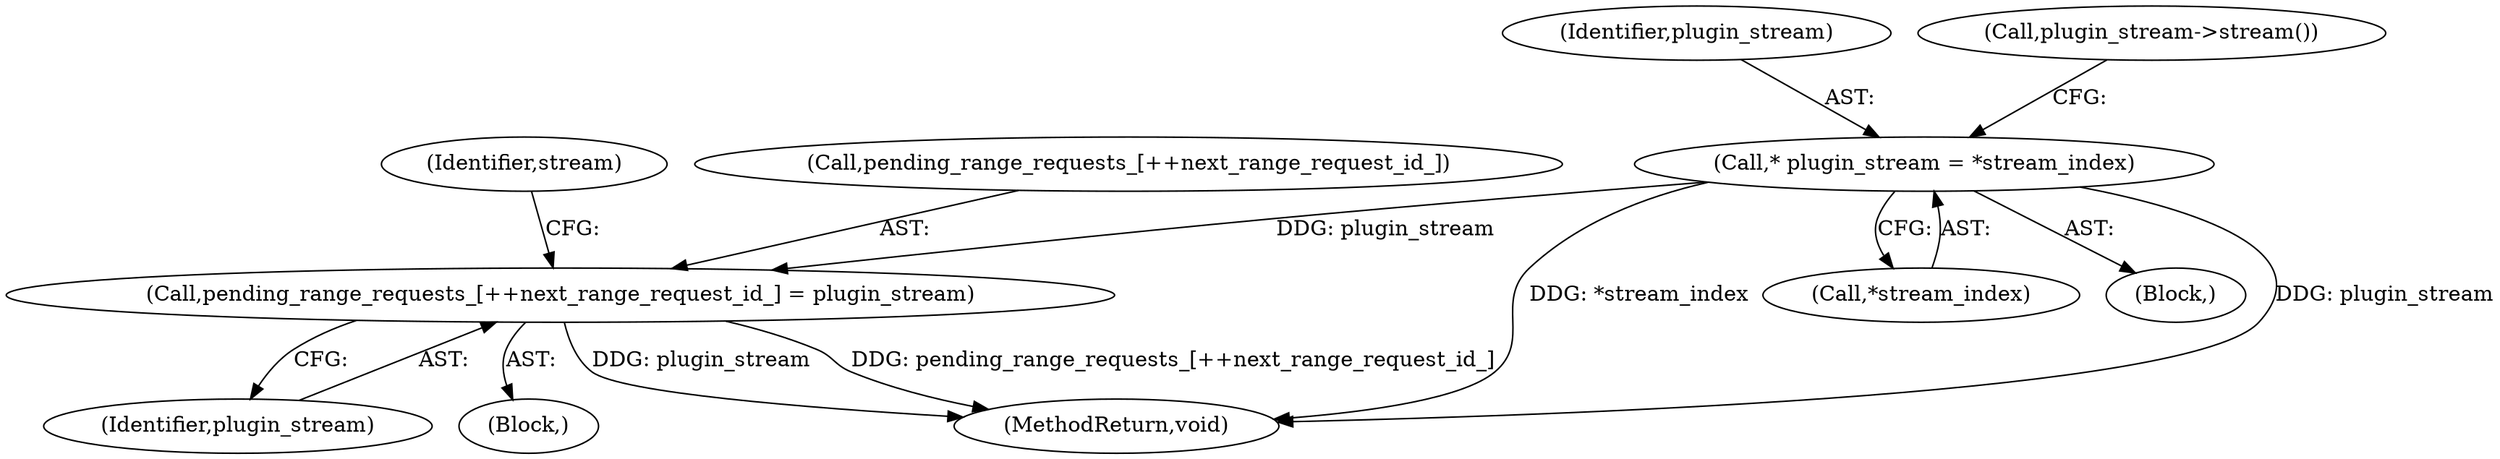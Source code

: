 digraph "0_Chrome_ea3d1d84be3d6f97bf50e76511c9e26af6895533_31@pointer" {
"1000167" [label="(Call,* plugin_stream = *stream_index)"];
"1000178" [label="(Call,pending_range_requests_[++next_range_request_id_] = plugin_stream)"];
"1000186" [label="(Identifier,stream)"];
"1000175" [label="(Block,)"];
"1000192" [label="(MethodReturn,void)"];
"1000169" [label="(Call,*stream_index)"];
"1000178" [label="(Call,pending_range_requests_[++next_range_request_id_] = plugin_stream)"];
"1000167" [label="(Call,* plugin_stream = *stream_index)"];
"1000168" [label="(Identifier,plugin_stream)"];
"1000173" [label="(Call,plugin_stream->stream())"];
"1000183" [label="(Identifier,plugin_stream)"];
"1000179" [label="(Call,pending_range_requests_[++next_range_request_id_])"];
"1000165" [label="(Block,)"];
"1000167" -> "1000165"  [label="AST: "];
"1000167" -> "1000169"  [label="CFG: "];
"1000168" -> "1000167"  [label="AST: "];
"1000169" -> "1000167"  [label="AST: "];
"1000173" -> "1000167"  [label="CFG: "];
"1000167" -> "1000192"  [label="DDG: plugin_stream"];
"1000167" -> "1000192"  [label="DDG: *stream_index"];
"1000167" -> "1000178"  [label="DDG: plugin_stream"];
"1000178" -> "1000175"  [label="AST: "];
"1000178" -> "1000183"  [label="CFG: "];
"1000179" -> "1000178"  [label="AST: "];
"1000183" -> "1000178"  [label="AST: "];
"1000186" -> "1000178"  [label="CFG: "];
"1000178" -> "1000192"  [label="DDG: pending_range_requests_[++next_range_request_id_]"];
"1000178" -> "1000192"  [label="DDG: plugin_stream"];
}
